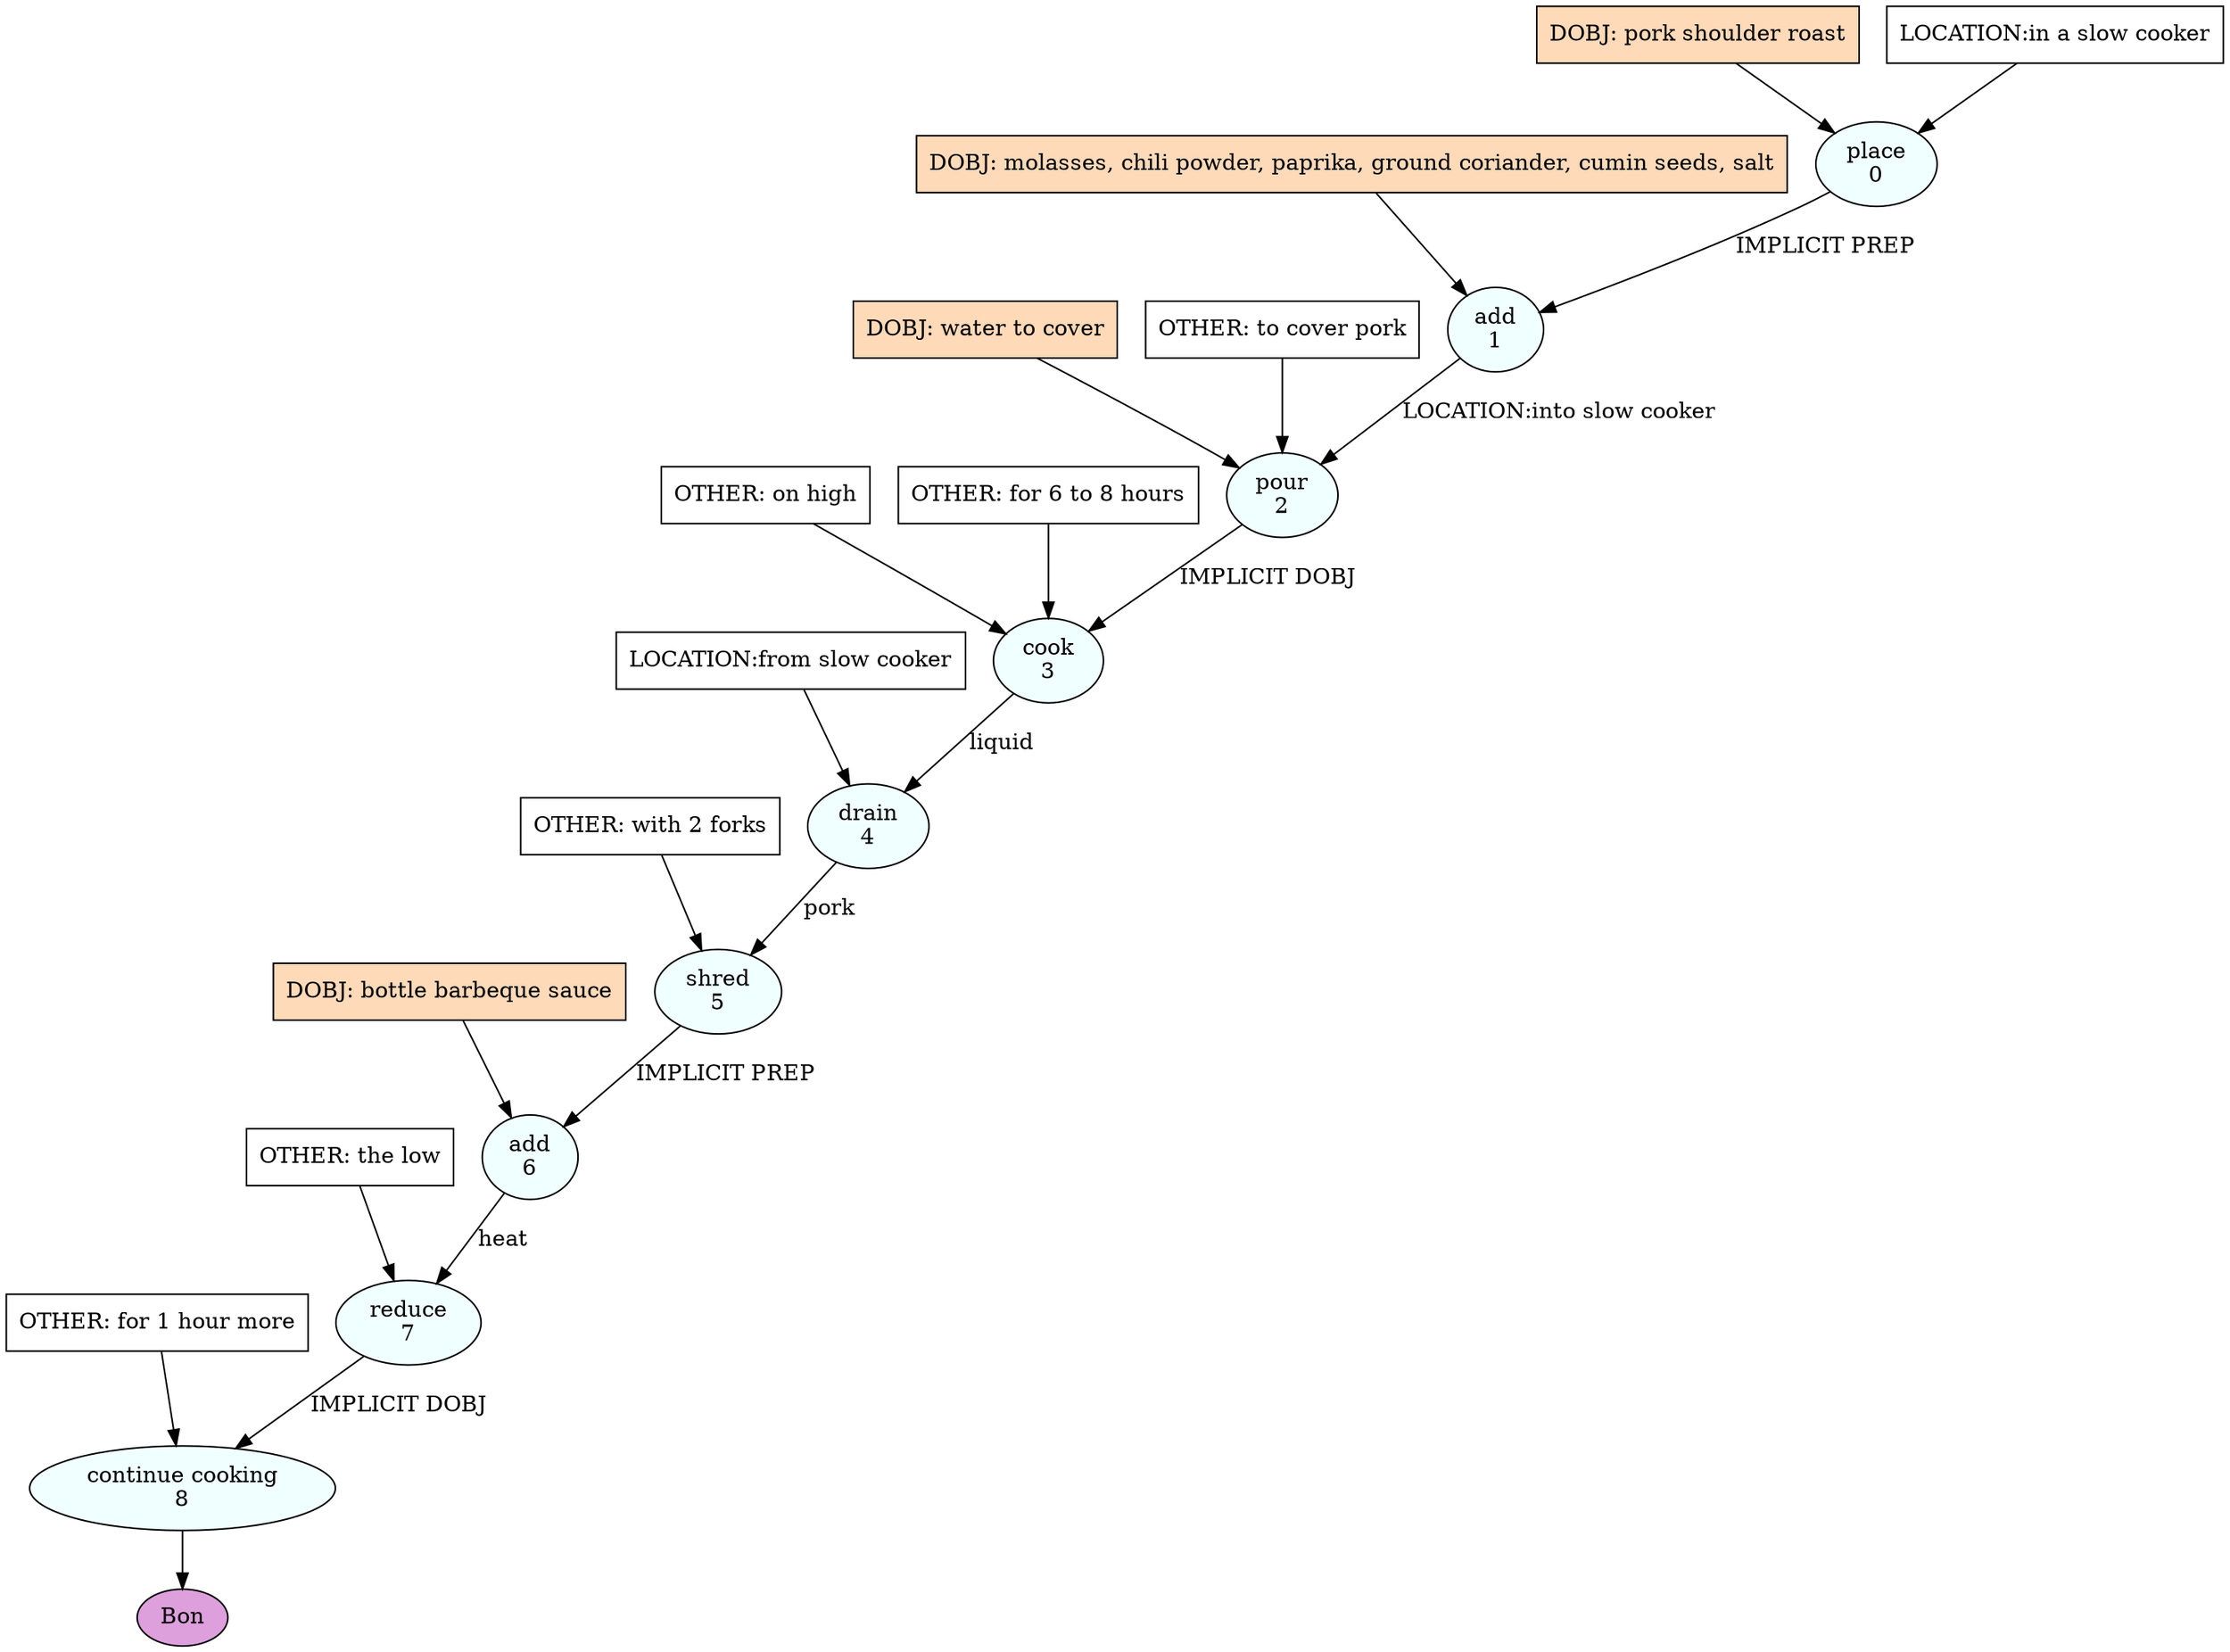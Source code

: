 digraph recipe {
E0[label="place
0", shape=oval, style=filled, fillcolor=azure]
E1[label="add
1", shape=oval, style=filled, fillcolor=azure]
E2[label="pour
2", shape=oval, style=filled, fillcolor=azure]
E3[label="cook
3", shape=oval, style=filled, fillcolor=azure]
E4[label="drain
4", shape=oval, style=filled, fillcolor=azure]
E5[label="shred
5", shape=oval, style=filled, fillcolor=azure]
E6[label="add
6", shape=oval, style=filled, fillcolor=azure]
E7[label="reduce
7", shape=oval, style=filled, fillcolor=azure]
E8[label="continue cooking
8", shape=oval, style=filled, fillcolor=azure]
D0[label="DOBJ: pork shoulder roast", shape=box, style=filled, fillcolor=peachpuff]
D0 -> E0
P0_0[label="LOCATION:in a slow cooker", shape=box, style=filled, fillcolor=white]
P0_0 -> E0
D1_ing[label="DOBJ: molasses, chili powder, paprika, ground coriander, cumin seeds, salt", shape=box, style=filled, fillcolor=peachpuff]
D1_ing -> E1
E0 -> E1 [label="IMPLICIT PREP"]
D2_ing[label="DOBJ: water to cover", shape=box, style=filled, fillcolor=peachpuff]
D2_ing -> E2
E1 -> E2 [label="LOCATION:into slow cooker"]
O2_0_0[label="OTHER: to cover pork", shape=box, style=filled, fillcolor=white]
O2_0_0 -> E2
E2 -> E3 [label="IMPLICIT DOBJ"]
O3_0_0[label="OTHER: on high", shape=box, style=filled, fillcolor=white]
O3_0_0 -> E3
O3_1_0[label="OTHER: for 6 to 8 hours", shape=box, style=filled, fillcolor=white]
O3_1_0 -> E3
E3 -> E4 [label="liquid"]
P4_0_0[label="LOCATION:from slow cooker", shape=box, style=filled, fillcolor=white]
P4_0_0 -> E4
E4 -> E5 [label="pork"]
O5_0_0[label="OTHER: with 2 forks", shape=box, style=filled, fillcolor=white]
O5_0_0 -> E5
D6_ing[label="DOBJ: bottle barbeque sauce", shape=box, style=filled, fillcolor=peachpuff]
D6_ing -> E6
E5 -> E6 [label="IMPLICIT PREP"]
E6 -> E7 [label="heat"]
O7_0_0[label="OTHER: the low", shape=box, style=filled, fillcolor=white]
O7_0_0 -> E7
E7 -> E8 [label="IMPLICIT DOBJ"]
O8_0_0[label="OTHER: for 1 hour more", shape=box, style=filled, fillcolor=white]
O8_0_0 -> E8
EOR[label="Bon", shape=oval, style=filled, fillcolor=plum]
E8 -> EOR
}
